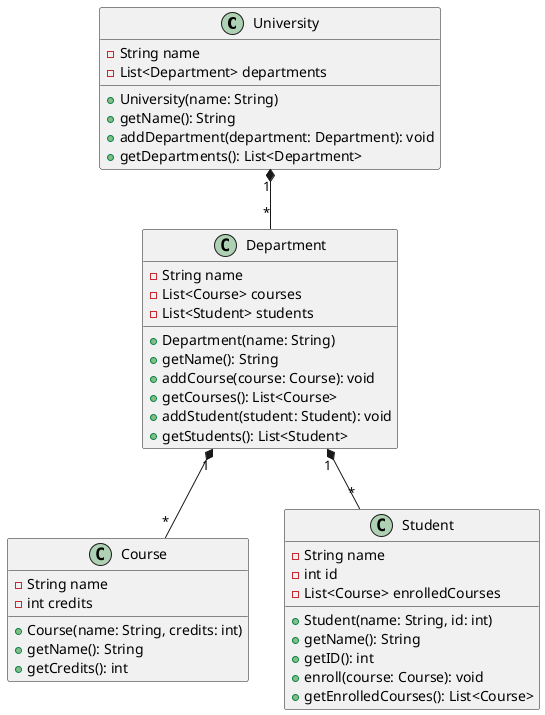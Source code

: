 @startuml

class University {
  - String name
  - List<Department> departments
  + University(name: String)
  + getName(): String
  + addDepartment(department: Department): void
  + getDepartments(): List<Department>
}

class Department {
  - String name
  - List<Course> courses
  - List<Student> students
  + Department(name: String)
  + getName(): String
  + addCourse(course: Course): void
  + getCourses(): List<Course>
  + addStudent(student: Student): void
  + getStudents(): List<Student>
}

class Course {
  - String name
  - int credits
  + Course(name: String, credits: int)
  + getName(): String
  + getCredits(): int
}

class Student {
  - String name
  - int id
  - List<Course> enrolledCourses
  + Student(name: String, id: int)
  + getName(): String
  + getID(): int
  + enroll(course: Course): void
  + getEnrolledCourses(): List<Course>
}

University "1" *-- "*" Department
Department "1" *-- "*" Course
Department "1" *-- "*" Student

@enduml
